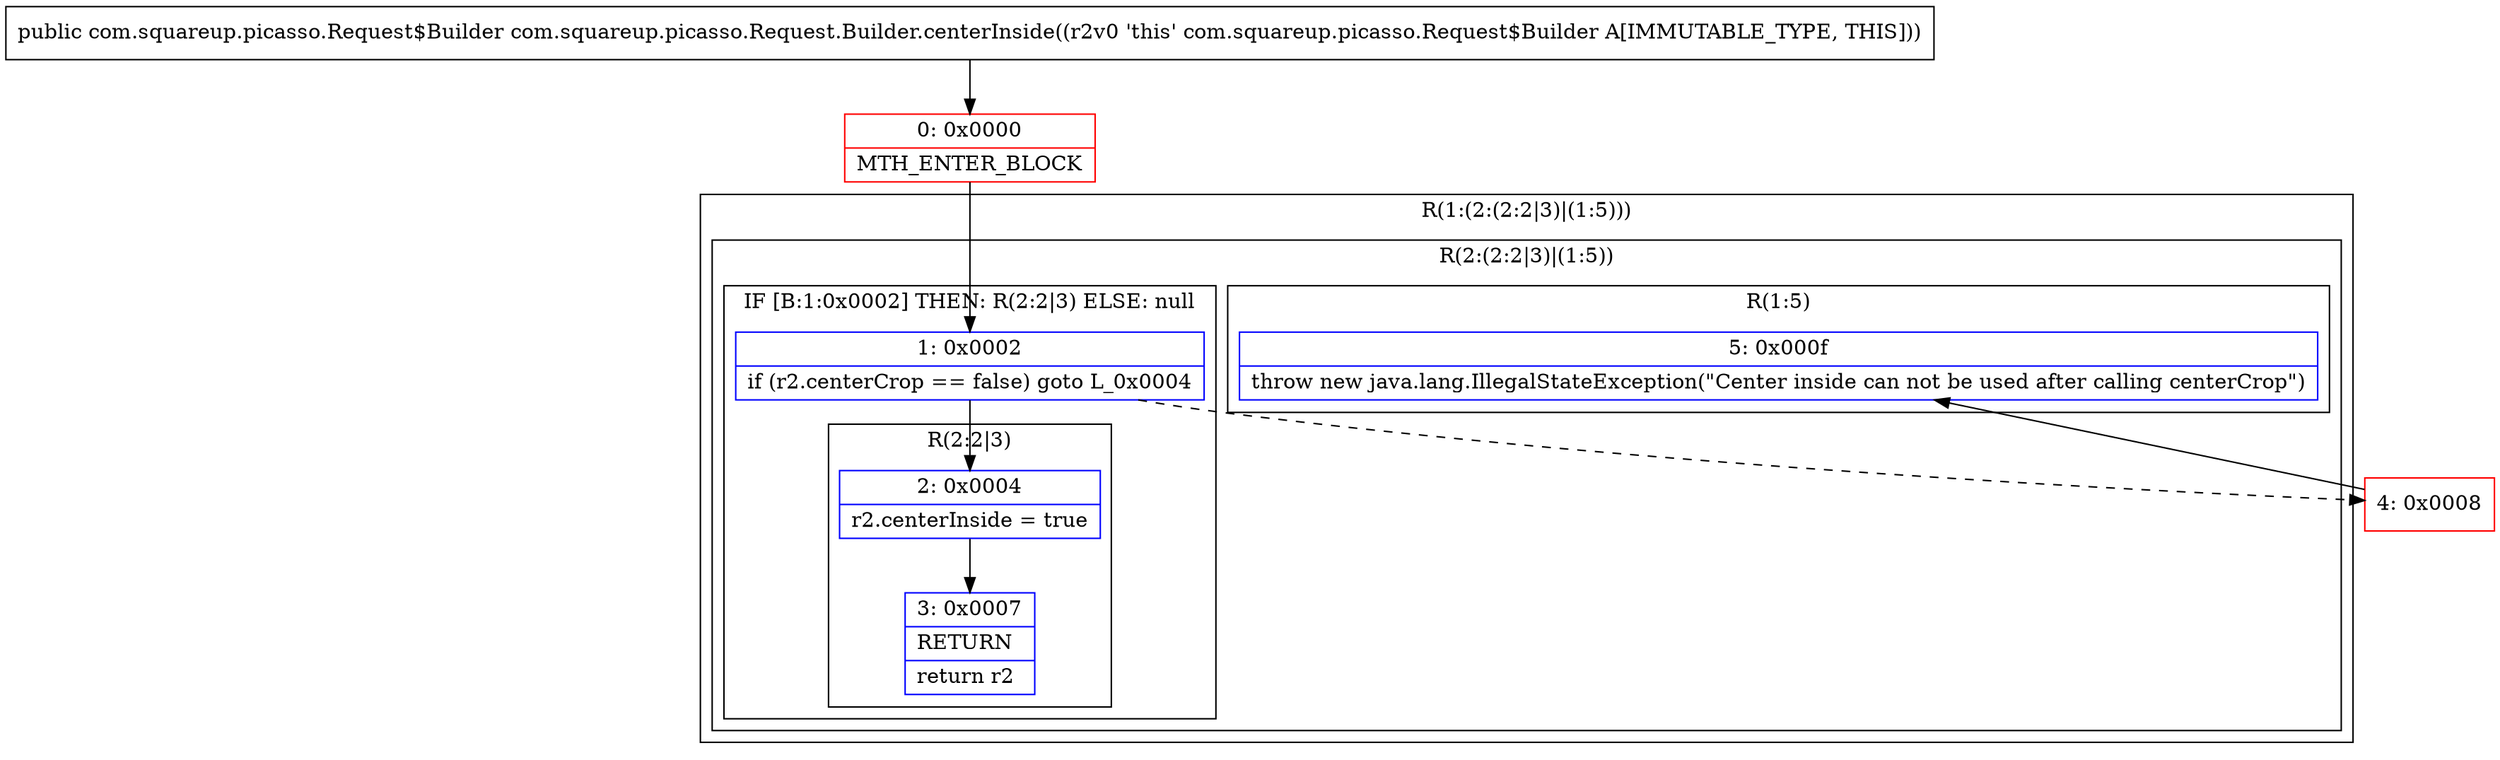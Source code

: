digraph "CFG forcom.squareup.picasso.Request.Builder.centerInside()Lcom\/squareup\/picasso\/Request$Builder;" {
subgraph cluster_Region_803372517 {
label = "R(1:(2:(2:2|3)|(1:5)))";
node [shape=record,color=blue];
subgraph cluster_Region_962062124 {
label = "R(2:(2:2|3)|(1:5))";
node [shape=record,color=blue];
subgraph cluster_IfRegion_690444630 {
label = "IF [B:1:0x0002] THEN: R(2:2|3) ELSE: null";
node [shape=record,color=blue];
Node_1 [shape=record,label="{1\:\ 0x0002|if (r2.centerCrop == false) goto L_0x0004\l}"];
subgraph cluster_Region_181832784 {
label = "R(2:2|3)";
node [shape=record,color=blue];
Node_2 [shape=record,label="{2\:\ 0x0004|r2.centerInside = true\l}"];
Node_3 [shape=record,label="{3\:\ 0x0007|RETURN\l|return r2\l}"];
}
}
subgraph cluster_Region_912774586 {
label = "R(1:5)";
node [shape=record,color=blue];
Node_5 [shape=record,label="{5\:\ 0x000f|throw new java.lang.IllegalStateException(\"Center inside can not be used after calling centerCrop\")\l}"];
}
}
}
Node_0 [shape=record,color=red,label="{0\:\ 0x0000|MTH_ENTER_BLOCK\l}"];
Node_4 [shape=record,color=red,label="{4\:\ 0x0008}"];
MethodNode[shape=record,label="{public com.squareup.picasso.Request$Builder com.squareup.picasso.Request.Builder.centerInside((r2v0 'this' com.squareup.picasso.Request$Builder A[IMMUTABLE_TYPE, THIS])) }"];
MethodNode -> Node_0;
Node_1 -> Node_2;
Node_1 -> Node_4[style=dashed];
Node_2 -> Node_3;
Node_0 -> Node_1;
Node_4 -> Node_5;
}

